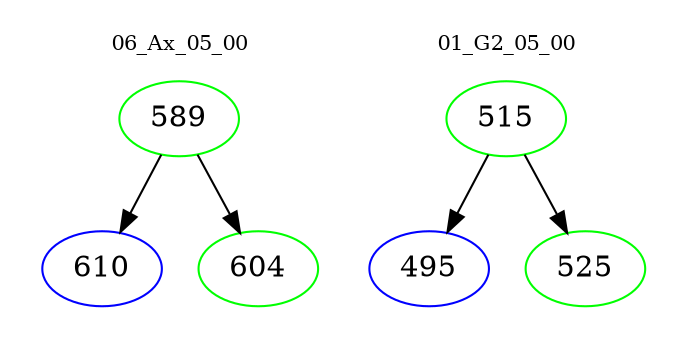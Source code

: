 digraph{
subgraph cluster_0 {
color = white
label = "06_Ax_05_00";
fontsize=10;
T0_589 [label="589", color="green"]
T0_589 -> T0_610 [color="black"]
T0_610 [label="610", color="blue"]
T0_589 -> T0_604 [color="black"]
T0_604 [label="604", color="green"]
}
subgraph cluster_1 {
color = white
label = "01_G2_05_00";
fontsize=10;
T1_515 [label="515", color="green"]
T1_515 -> T1_495 [color="black"]
T1_495 [label="495", color="blue"]
T1_515 -> T1_525 [color="black"]
T1_525 [label="525", color="green"]
}
}
